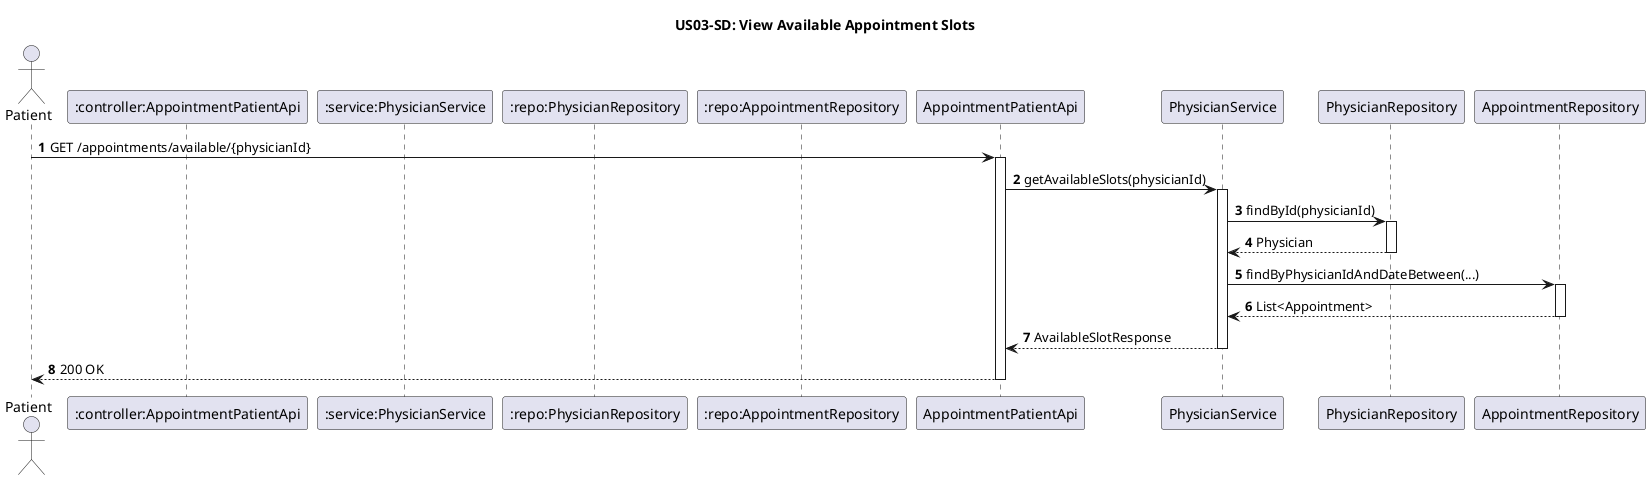 @startuml
title US03-SD: View Available Appointment Slots

autoactivate on
autonumber

actor "Patient"
participant ":controller:AppointmentPatientApi"
participant ":service:PhysicianService"
participant ":repo:PhysicianRepository"
participant ":repo:AppointmentRepository"

Patient -> AppointmentPatientApi : GET /appointments/available/{physicianId}
AppointmentPatientApi -> PhysicianService : getAvailableSlots(physicianId)

PhysicianService -> PhysicianRepository : findById(physicianId)
PhysicianRepository --> PhysicianService : Physician

PhysicianService -> AppointmentRepository : findByPhysicianIdAndDateBetween(...)
AppointmentRepository --> PhysicianService : List<Appointment>

PhysicianService --> AppointmentPatientApi : AvailableSlotResponse
AppointmentPatientApi --> Patient : 200 OK

@enduml
